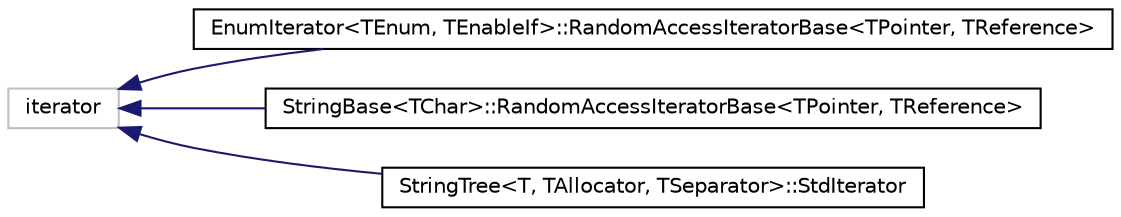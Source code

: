 digraph "Graphical Class Hierarchy"
{
  edge [fontname="Helvetica",fontsize="10",labelfontname="Helvetica",labelfontsize="10"];
  node [fontname="Helvetica",fontsize="10",shape=record];
  rankdir="LR";
  Node246 [label="iterator",height=0.2,width=0.4,color="grey75", fillcolor="white", style="filled"];
  Node0 [label="EnumIterator\<TEnum, TEnableIf\>::RandomAccessIteratorBase\<TPointer, TReference\>",height=0.2,width=0.4,color="black", fillcolor="white", style="filled",URL="$classaworx_1_1lib_1_1lang_1_1EnumIterator_1_1RandomAccessIteratorBase.html"];
  Node248 [label="StringBase\<TChar\>::RandomAccessIteratorBase\<TPointer, TReference\>",height=0.2,width=0.4,color="black", fillcolor="white", style="filled",URL="$classaworx_1_1lib_1_1strings_1_1StringBase_1_1RandomAccessIteratorBase.html"];
  Node249 [label="StringTree\<T, TAllocator, TSeparator\>::StdIterator",height=0.2,width=0.4,color="black", fillcolor="white", style="filled",URL="$classaworx_1_1lib_1_1util_1_1StringTree_1_1StdIterator.html"];
  Node246 -> Node0 [dir="back",color="midnightblue",fontsize="10",style="solid",fontname="Helvetica"];
  Node246 -> Node248 [dir="back",color="midnightblue",fontsize="10",style="solid",fontname="Helvetica"];
  Node246 -> Node249 [dir="back",color="midnightblue",fontsize="10",style="solid",fontname="Helvetica"];
}

